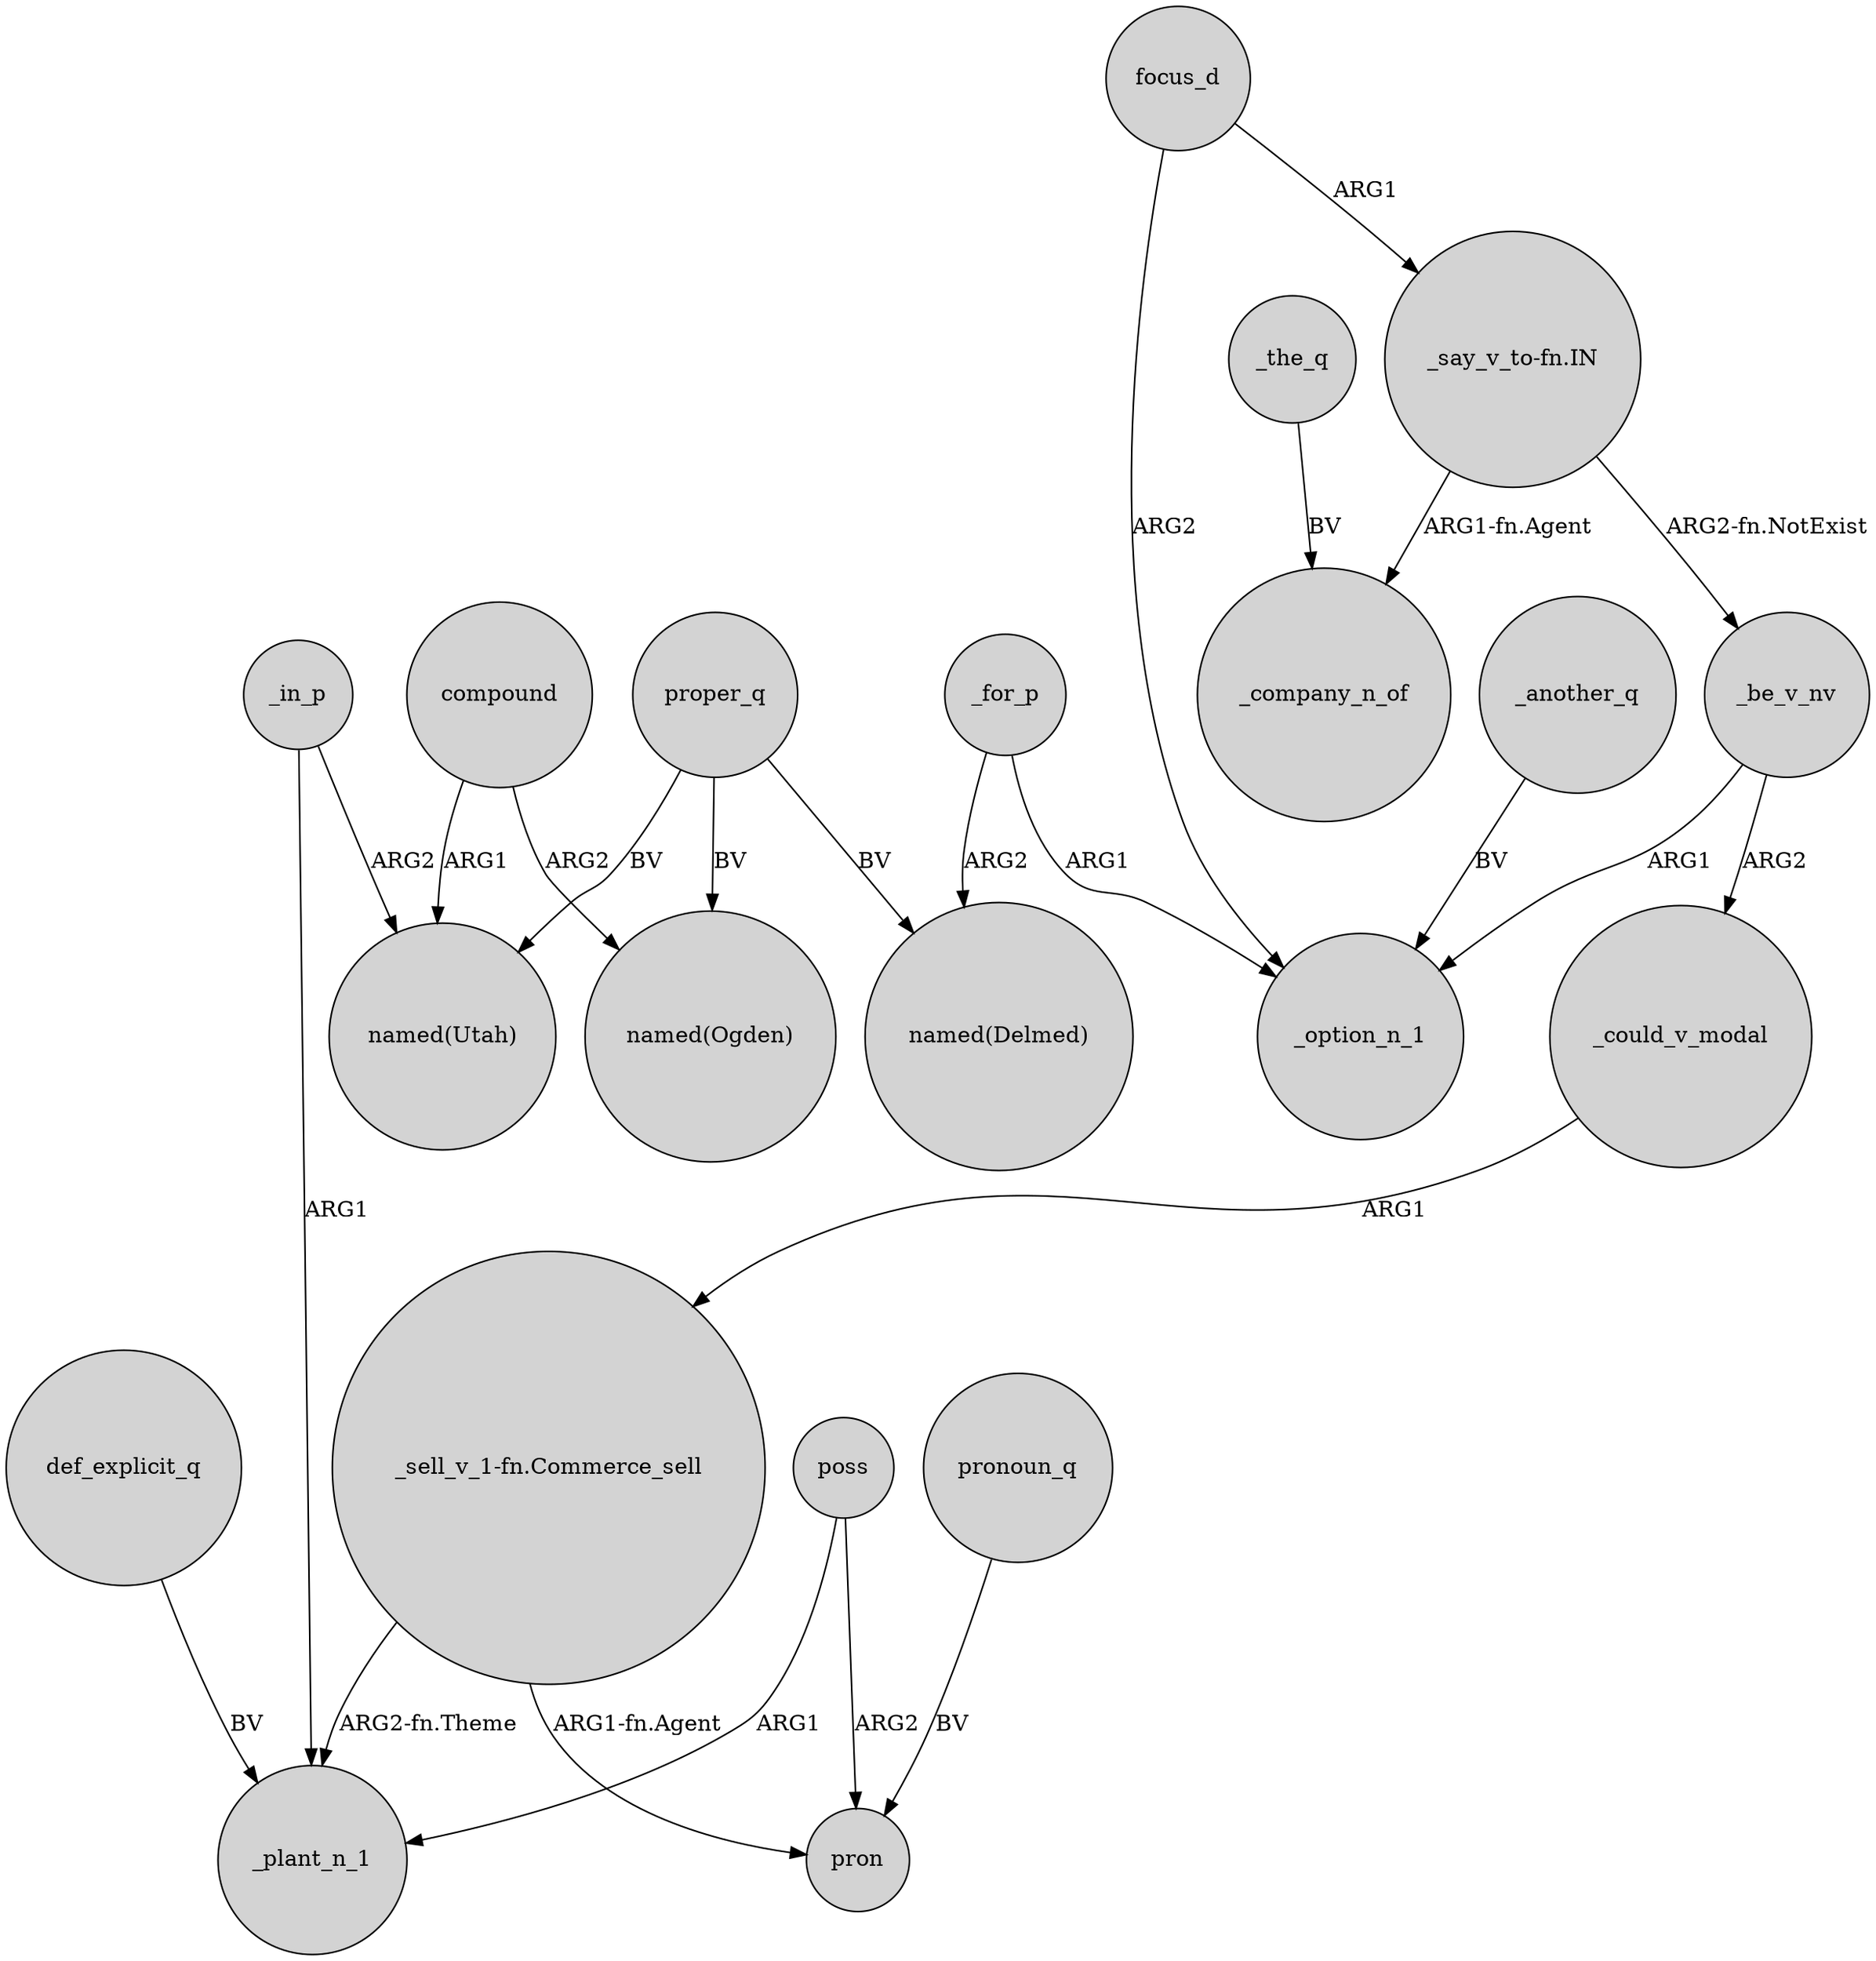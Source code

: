 digraph {
	node [shape=circle style=filled]
	compound -> "named(Ogden)" [label=ARG2]
	poss -> _plant_n_1 [label=ARG1]
	def_explicit_q -> _plant_n_1 [label=BV]
	poss -> pron [label=ARG2]
	_another_q -> _option_n_1 [label=BV]
	_be_v_nv -> _option_n_1 [label=ARG1]
	proper_q -> "named(Ogden)" [label=BV]
	focus_d -> _option_n_1 [label=ARG2]
	_the_q -> _company_n_of [label=BV]
	proper_q -> "named(Delmed)" [label=BV]
	_in_p -> _plant_n_1 [label=ARG1]
	pronoun_q -> pron [label=BV]
	_for_p -> _option_n_1 [label=ARG1]
	_be_v_nv -> _could_v_modal [label=ARG2]
	"_sell_v_1-fn.Commerce_sell" -> _plant_n_1 [label="ARG2-fn.Theme"]
	"_say_v_to-fn.IN" -> _be_v_nv [label="ARG2-fn.NotExist"]
	proper_q -> "named(Utah)" [label=BV]
	_could_v_modal -> "_sell_v_1-fn.Commerce_sell" [label=ARG1]
	_in_p -> "named(Utah)" [label=ARG2]
	"_say_v_to-fn.IN" -> _company_n_of [label="ARG1-fn.Agent"]
	"_sell_v_1-fn.Commerce_sell" -> pron [label="ARG1-fn.Agent"]
	_for_p -> "named(Delmed)" [label=ARG2]
	compound -> "named(Utah)" [label=ARG1]
	focus_d -> "_say_v_to-fn.IN" [label=ARG1]
}
